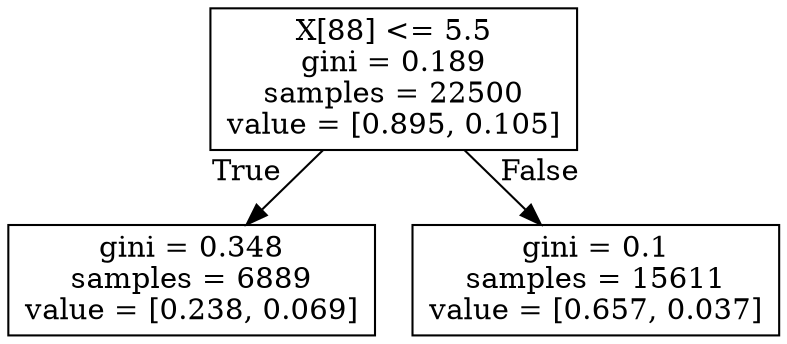 digraph Tree {
node [shape=box] ;
0 [label="X[88] <= 5.5\ngini = 0.189\nsamples = 22500\nvalue = [0.895, 0.105]"] ;
1 [label="gini = 0.348\nsamples = 6889\nvalue = [0.238, 0.069]"] ;
0 -> 1 [labeldistance=2.5, labelangle=45, headlabel="True"] ;
2 [label="gini = 0.1\nsamples = 15611\nvalue = [0.657, 0.037]"] ;
0 -> 2 [labeldistance=2.5, labelangle=-45, headlabel="False"] ;
}